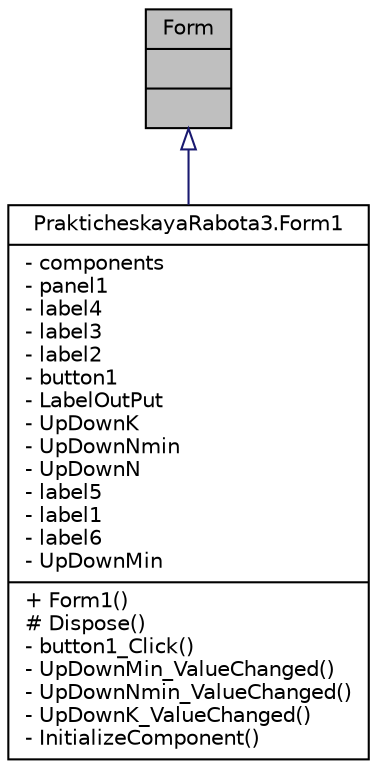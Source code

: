 digraph "Form"
{
 // LATEX_PDF_SIZE
  edge [fontname="Helvetica",fontsize="10",labelfontname="Helvetica",labelfontsize="10"];
  node [fontname="Helvetica",fontsize="10",shape=record];
  Node1 [label="{Form\n||}",height=0.2,width=0.4,color="black", fillcolor="grey75", style="filled", fontcolor="black",tooltip=" "];
  Node1 -> Node2 [dir="back",color="midnightblue",fontsize="10",style="solid",arrowtail="onormal",fontname="Helvetica"];
  Node2 [label="{PrakticheskayaRabota3.Form1\n|- components\l- panel1\l- label4\l- label3\l- label2\l- button1\l- LabelOutPut\l- UpDownK\l- UpDownNmin\l- UpDownN\l- label5\l- label1\l- label6\l- UpDownMin\l|+ Form1()\l# Dispose()\l- button1_Click()\l- UpDownMin_ValueChanged()\l- UpDownNmin_ValueChanged()\l- UpDownK_ValueChanged()\l- InitializeComponent()\l}",height=0.2,width=0.4,color="black", fillcolor="white", style="filled",URL="$class_prakticheskaya_rabota3_1_1_form1.html",tooltip=" "];
}
